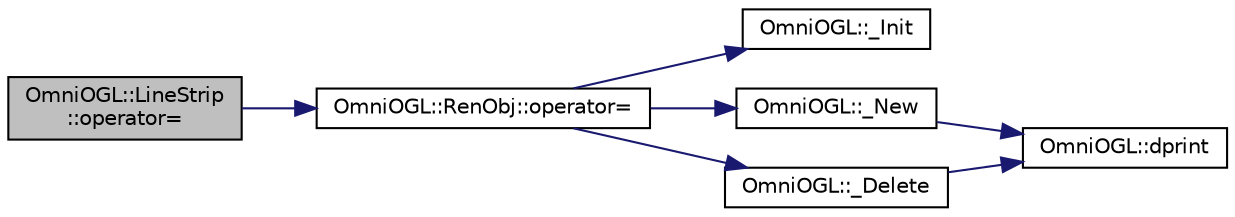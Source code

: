 digraph "OmniOGL::LineStrip::operator="
{
  edge [fontname="Helvetica",fontsize="10",labelfontname="Helvetica",labelfontsize="10"];
  node [fontname="Helvetica",fontsize="10",shape=record];
  rankdir="LR";
  Node1 [label="OmniOGL::LineStrip\l::operator=",height=0.2,width=0.4,color="black", fillcolor="grey75", style="filled" fontcolor="black"];
  Node1 -> Node2 [color="midnightblue",fontsize="10",style="solid",fontname="Helvetica"];
  Node2 [label="OmniOGL::RenObj::operator=",height=0.2,width=0.4,color="black", fillcolor="white", style="filled",URL="$class_omni_o_g_l_1_1_ren_obj.html#aca84bcb9c301a89548dfcfeab2d2746d"];
  Node2 -> Node3 [color="midnightblue",fontsize="10",style="solid",fontname="Helvetica"];
  Node3 [label="OmniOGL::_Init",height=0.2,width=0.4,color="black", fillcolor="white", style="filled",URL="$namespace_omni_o_g_l.html#abe5ff24d55002e6ebffb4415d994260a",tooltip="Sets the pointer to the value -1."];
  Node2 -> Node4 [color="midnightblue",fontsize="10",style="solid",fontname="Helvetica"];
  Node4 [label="OmniOGL::_New",height=0.2,width=0.4,color="black", fillcolor="white", style="filled",URL="$namespace_omni_o_g_l.html#a5ab62a62556832433cb089126a643552",tooltip="A wrapper around the new[] keyword. Allocates the desired number of elements to the given pointer..."];
  Node4 -> Node5 [color="midnightblue",fontsize="10",style="solid",fontname="Helvetica"];
  Node5 [label="OmniOGL::dprint",height=0.2,width=0.4,color="black", fillcolor="white", style="filled",URL="$namespace_omni_o_g_l.html#a8f559408c62db097a1a918d7f58f4183",tooltip="A &quot;clone&quot; of the well-known &#39;printf()&#39; function, with the debug routed to the &#39;OutputDebugString()&#39;..."];
  Node2 -> Node6 [color="midnightblue",fontsize="10",style="solid",fontname="Helvetica"];
  Node6 [label="OmniOGL::_Delete",height=0.2,width=0.4,color="black", fillcolor="white", style="filled",URL="$namespace_omni_o_g_l.html#af63946c78a545b22592c173479c9e0e7",tooltip="A wrapper for the delete [] keyword. Always uses delete [], and not delete. para&gt;If #define RECORD_ME..."];
  Node6 -> Node5 [color="midnightblue",fontsize="10",style="solid",fontname="Helvetica"];
}
